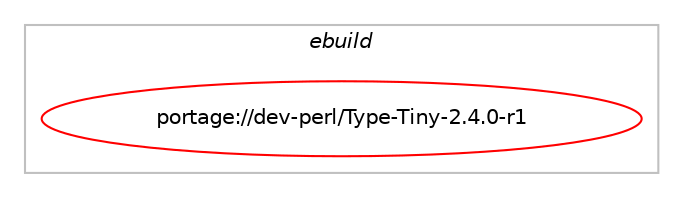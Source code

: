 digraph prolog {

# *************
# Graph options
# *************

newrank=true;
concentrate=true;
compound=true;
graph [rankdir=LR,fontname=Helvetica,fontsize=10,ranksep=1.5];#, ranksep=2.5, nodesep=0.2];
edge  [arrowhead=vee];
node  [fontname=Helvetica,fontsize=10];

# **********
# The ebuild
# **********

subgraph cluster_leftcol {
color=gray;
label=<<i>ebuild</i>>;
id [label="portage://dev-perl/Type-Tiny-2.4.0-r1", color=red, width=4, href="../dev-perl/Type-Tiny-2.4.0-r1.svg"];
}

# ****************
# The dependencies
# ****************

subgraph cluster_midcol {
color=gray;
label=<<i>dependencies</i>>;
subgraph cluster_compile {
fillcolor="#eeeeee";
style=filled;
label=<<i>compile</i>>;
# *** BEGIN UNKNOWN DEPENDENCY TYPE (TODO) ***
# id -> equal(package_dependency(portage://dev-perl/Type-Tiny-2.4.0-r1,install,no,dev-lang,perl,greaterequal,[5.38.2,,-r3,5.38.2-r3],[],[use(equal(perl_features_debug),none),use(equal(perl_features_ithreads),none),use(equal(perl_features_quadmath),none)]))
# *** END UNKNOWN DEPENDENCY TYPE (TODO) ***

}
subgraph cluster_compileandrun {
fillcolor="#eeeeee";
style=filled;
label=<<i>compile and run</i>>;
}
subgraph cluster_run {
fillcolor="#eeeeee";
style=filled;
label=<<i>run</i>>;
# *** BEGIN UNKNOWN DEPENDENCY TYPE (TODO) ***
# id -> equal(use_conditional_group(negative,minimal,portage://dev-perl/Type-Tiny-2.4.0-r1,[package_dependency(portage://dev-perl/Type-Tiny-2.4.0-r1,run,no,dev-perl,Class-XSAccessor,greaterequal,[1.170.0,,,1.170.0],[],[]),package_dependency(portage://dev-perl/Type-Tiny-2.4.0-r1,run,no,dev-perl,Devel-LexAlias,greaterequal,[0.50.0,,,0.50.0],[],[]),package_dependency(portage://dev-perl/Type-Tiny-2.4.0-r1,run,no,dev-perl,Devel-StackTrace,none,[,,],[],[]),package_dependency(portage://dev-perl/Type-Tiny-2.4.0-r1,run,no,dev-perl,Ref-Util-XS,greaterequal,[0.100.0,,,0.100.0],[],[]),package_dependency(portage://dev-perl/Type-Tiny-2.4.0-r1,run,no,dev-perl,Regexp-Util,greaterequal,[0.3.0,,,0.3.0],[],[]),package_dependency(portage://dev-perl/Type-Tiny-2.4.0-r1,run,no,virtual,perl-Scalar-List-Utils,none,[,,],[],[])]))
# *** END UNKNOWN DEPENDENCY TYPE (TODO) ***

# *** BEGIN UNKNOWN DEPENDENCY TYPE (TODO) ***
# id -> equal(package_dependency(portage://dev-perl/Type-Tiny-2.4.0-r1,run,no,dev-lang,perl,greaterequal,[5.38.2,,-r3,5.38.2-r3],[],[use(equal(perl_features_debug),none),use(equal(perl_features_ithreads),none),use(equal(perl_features_quadmath),none)]))
# *** END UNKNOWN DEPENDENCY TYPE (TODO) ***

# *** BEGIN UNKNOWN DEPENDENCY TYPE (TODO) ***
# id -> equal(package_dependency(portage://dev-perl/Type-Tiny-2.4.0-r1,run,no,dev-lang,perl,none,[,,],any_same_slot,[]))
# *** END UNKNOWN DEPENDENCY TYPE (TODO) ***

# *** BEGIN UNKNOWN DEPENDENCY TYPE (TODO) ***
# id -> equal(package_dependency(portage://dev-perl/Type-Tiny-2.4.0-r1,run,no,dev-perl,Exporter-Tiny,greaterequal,[1.4.1,,,1.4.1],[],[]))
# *** END UNKNOWN DEPENDENCY TYPE (TODO) ***

# *** BEGIN UNKNOWN DEPENDENCY TYPE (TODO) ***
# id -> equal(package_dependency(portage://dev-perl/Type-Tiny-2.4.0-r1,run,no,virtual,perl-Test-Simple,greaterequal,[1.1.10,,,1.1.10],[],[]))
# *** END UNKNOWN DEPENDENCY TYPE (TODO) ***

# *** BEGIN UNKNOWN DEPENDENCY TYPE (TODO) ***
# id -> equal(package_dependency(portage://dev-perl/Type-Tiny-2.4.0-r1,run,weak,dev-perl,Kavorka,smaller,[0.13.0,,,0.13.0],[],[]))
# *** END UNKNOWN DEPENDENCY TYPE (TODO) ***

# *** BEGIN UNKNOWN DEPENDENCY TYPE (TODO) ***
# id -> equal(package_dependency(portage://dev-perl/Type-Tiny-2.4.0-r1,run,weak,dev-perl,Type-Tie,none,[,,],[],[]))
# *** END UNKNOWN DEPENDENCY TYPE (TODO) ***

# *** BEGIN UNKNOWN DEPENDENCY TYPE (TODO) ***
# id -> equal(package_dependency(portage://dev-perl/Type-Tiny-2.4.0-r1,run,weak,dev-perl,Types-ReadOnly,smaller,[0.1.0,,,0.1.0],[],[]))
# *** END UNKNOWN DEPENDENCY TYPE (TODO) ***

}
}

# **************
# The candidates
# **************

subgraph cluster_choices {
rank=same;
color=gray;
label=<<i>candidates</i>>;

}

}
